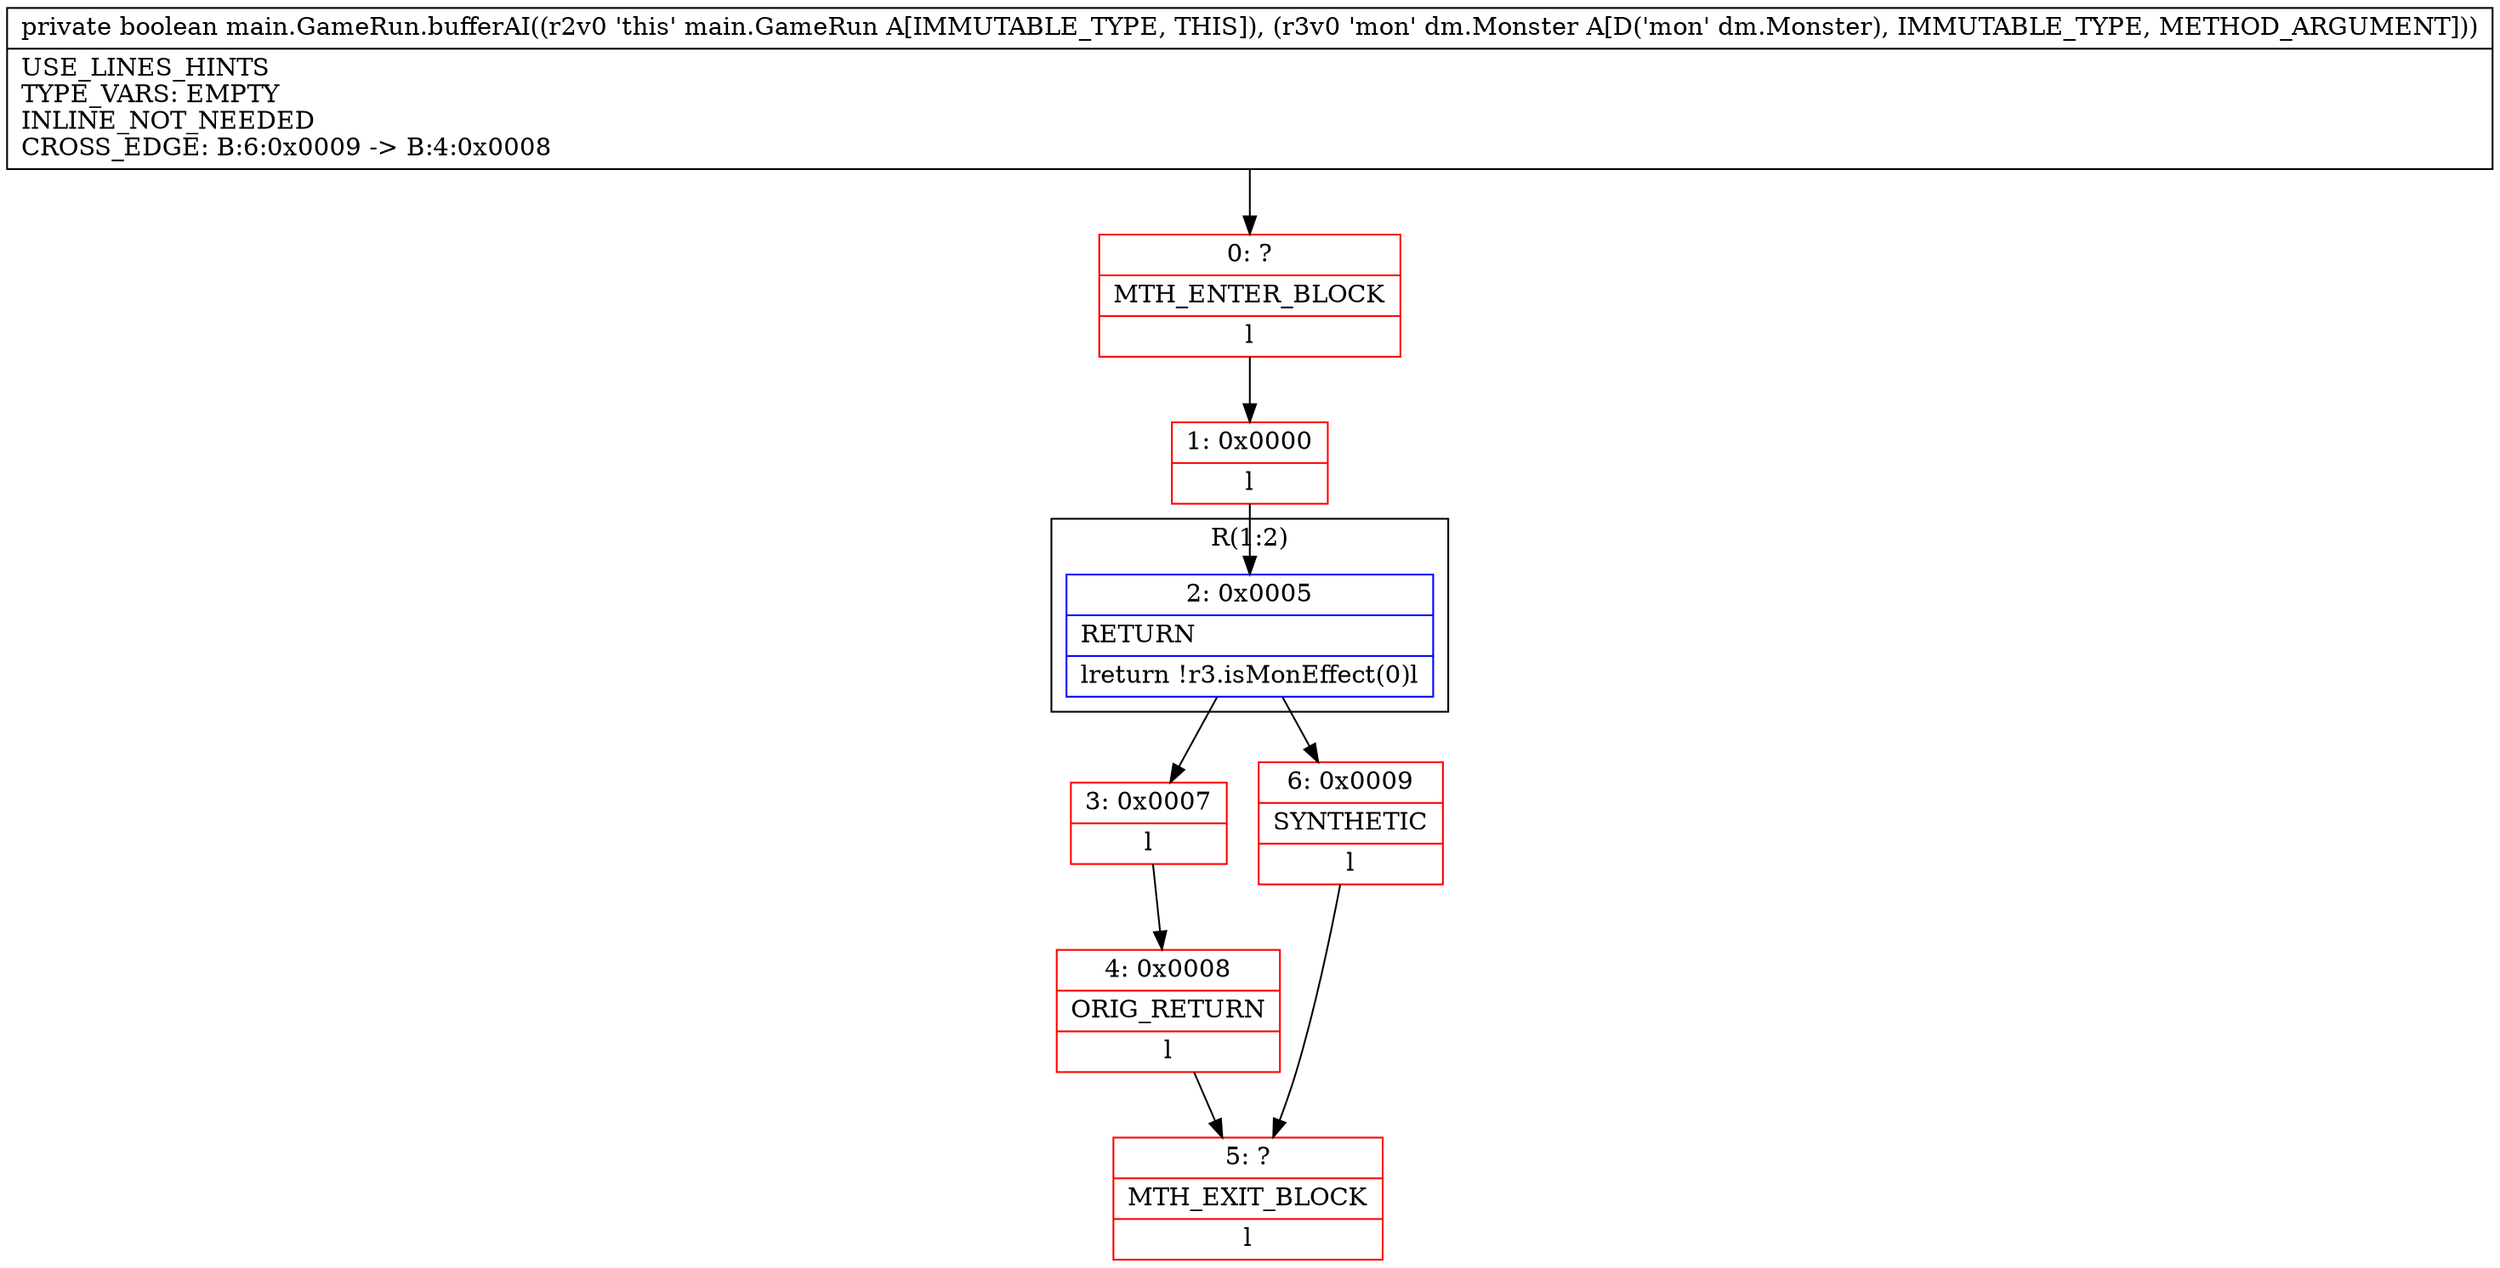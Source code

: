 digraph "CFG formain.GameRun.bufferAI(Ldm\/Monster;)Z" {
subgraph cluster_Region_552475968 {
label = "R(1:2)";
node [shape=record,color=blue];
Node_2 [shape=record,label="{2\:\ 0x0005|RETURN\l|lreturn !r3.isMonEffect(0)l}"];
}
Node_0 [shape=record,color=red,label="{0\:\ ?|MTH_ENTER_BLOCK\l|l}"];
Node_1 [shape=record,color=red,label="{1\:\ 0x0000|l}"];
Node_3 [shape=record,color=red,label="{3\:\ 0x0007|l}"];
Node_4 [shape=record,color=red,label="{4\:\ 0x0008|ORIG_RETURN\l|l}"];
Node_5 [shape=record,color=red,label="{5\:\ ?|MTH_EXIT_BLOCK\l|l}"];
Node_6 [shape=record,color=red,label="{6\:\ 0x0009|SYNTHETIC\l|l}"];
MethodNode[shape=record,label="{private boolean main.GameRun.bufferAI((r2v0 'this' main.GameRun A[IMMUTABLE_TYPE, THIS]), (r3v0 'mon' dm.Monster A[D('mon' dm.Monster), IMMUTABLE_TYPE, METHOD_ARGUMENT]))  | USE_LINES_HINTS\lTYPE_VARS: EMPTY\lINLINE_NOT_NEEDED\lCROSS_EDGE: B:6:0x0009 \-\> B:4:0x0008\l}"];
MethodNode -> Node_0;
Node_2 -> Node_3;
Node_2 -> Node_6;
Node_0 -> Node_1;
Node_1 -> Node_2;
Node_3 -> Node_4;
Node_4 -> Node_5;
Node_6 -> Node_5;
}

